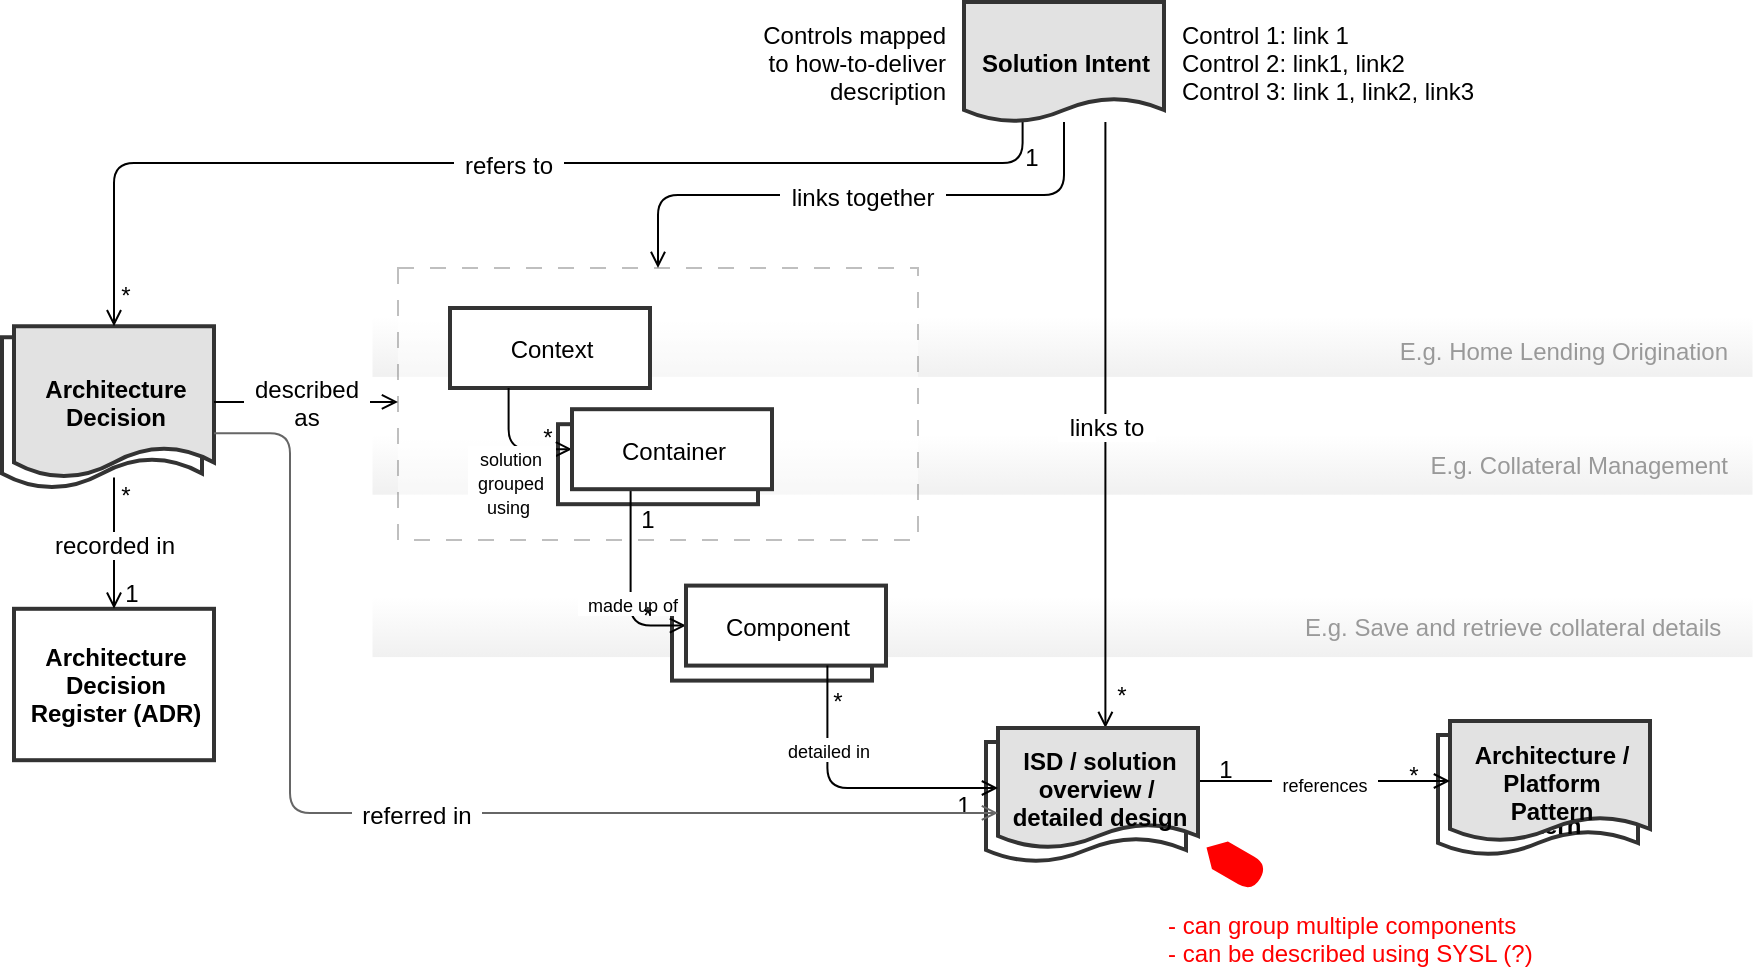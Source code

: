 <mxGraphModel background="#FFFFFF" grid="1" guides="1" style="default-style2"><root><mxCell id="0"/><mxCell id="7h4DgkoKuQko" parent="0" value="Layer 0"/><mxCell id="2" parent="7h4DgkoKuQko" style="shape=rect;shadow=0;strokeWidth=0;strokeColor=none;fillColor=#e2e2e2;gradientColor=#FFFFFF;gradientDirection=north;opacity=50.0;gliffyId=119;" vertex="1"><mxGeometry as="geometry" height="30.0" width="690.0" x="197.0" y="167.198"/></mxCell><mxCell id="3" parent="7h4DgkoKuQko" style="shape=rect;shadow=0;strokeWidth=0;strokeColor=none;fillColor=#e2e2e2;gradientColor=#FFFFFF;gradientDirection=north;opacity=50.0;gliffyId=120;" vertex="1"><mxGeometry as="geometry" height="30.0" width="690.0" x="197.0" y="226.099"/></mxCell><mxCell id="4" parent="7h4DgkoKuQko" style="shape=rect;shadow=0;strokeWidth=0;strokeColor=none;fillColor=#e2e2e2;gradientColor=#FFFFFF;gradientDirection=north;opacity=50.0;gliffyId=121;" vertex="1"><mxGeometry as="geometry" height="30.0" width="690.0" x="197.0" y="307.297"/></mxCell><mxCell id="5" parent="7h4DgkoKuQko" style="shape=rect;shadow=0;strokeWidth=1;fillColor=#ffffff;strokeColor=#666666;opacity=42.0;dashed=1;fixDash=1;dashPattern=8.0 8.0;gliffyId=76;" vertex="1"><mxGeometry as="geometry" height="136.0" width="260.0" x="210.0" y="143.0"/></mxCell><mxCell id="6" parent="7h4DgkoKuQko" style="shape=document;size=0.2;shadow=0;strokeWidth=2;fillColor=#FFFFFF;strokeColor=#333333;opacity=100.0;html=1;nl2Br=0;verticalAlign=middle;align=center;spacingLeft=8.0;spacingRight=6;whiteSpace=wrap;gliffyId=33;" value="&lt;div style='width: 93.0px;height:auto;word-break: break-word;line-height:1em;'&gt;&lt;div align=&quot;center&quot;&gt;&lt;span style=&quot;font-family:Arial;font-size:12px;text-decoration:none; line-height: 0;&quot;&gt;&lt;span style=&quot;text-decoration: none; line-height: 14px;&quot;&gt;Architecture Decision&lt;/span&gt;&lt;/span&gt;&lt;/div&gt;&lt;/div&gt;" vertex="1"><mxGeometry as="geometry" height="75.698" width="100.0" x="12.0" y="177.599"/></mxCell><mxCell id="7" parent="7h4DgkoKuQko" style="shape=rect;shadow=0;strokeWidth=2;fillColor=#FFFFFF;strokeColor=#333333;opacity=100.0;html=1;nl2Br=0;verticalAlign=middle;align=center;spacingLeft=8.0;spacingRight=6;whiteSpace=wrap;gliffyId=0;" value="&lt;div style='width: 93.0px;height:auto;word-break: break-word;line-height:1em;'&gt;&lt;div align=&quot;center&quot;&gt;&lt;span style=&quot;font-family:Arial;font-size:12px;text-decoration:none;font-weight:bold; line-height: 0;&quot;&gt;&lt;span style=&quot;text-decoration: none; line-height: 14px;&quot;&gt;Architecture Decision&lt;/span&gt;&lt;/span&gt;&lt;/div&gt;&lt;div align=&quot;center&quot;&gt;&lt;span style=&quot;font-weight: bold; line-height: 14px;&quot;&gt;Register (ADR)&lt;/span&gt;&lt;/div&gt;&lt;/div&gt;" vertex="1"><mxGeometry as="geometry" height="75.698" width="100.0" x="18.0" y="313.401"/></mxCell><mxCell id="8" parent="7h4DgkoKuQko" style="shape=document;size=0.2;shadow=0;strokeWidth=2;fillColor=#e2e2e2;strokeColor=#333333;opacity=100.0;html=1;nl2Br=0;verticalAlign=middle;align=center;spacingLeft=8.0;spacingRight=6;whiteSpace=wrap;gliffyId=2;" value="&lt;div style='width: 93.0px;height:auto;word-break: break-word;line-height:1em;'&gt;&lt;div align=&quot;center&quot;&gt;&lt;span style=&quot;font-family:Arial;font-size:12px;text-decoration:none;font-weight:bold; line-height: 0;&quot;&gt;&lt;span style=&quot;text-decoration: none; line-height: 14px;&quot;&gt;Architecture Decision&lt;/span&gt;&lt;/span&gt;&lt;/div&gt;&lt;/div&gt;" vertex="1"><mxGeometry as="geometry" height="75.698" width="100.0" x="18.0" y="172.099"/></mxCell><mxCell edge="1" id="9" parent="7h4DgkoKuQko" source="8" style="shape=filledEdge;strokeWidth=1;strokeColor=#000000;fillColor=none;startArrow=none;startFill=0;startSize=6;endArrow=open;endFill=0;endSize=6;rounded=1;html=1;nl2Br=0;gliffyId=5;edgeStyle=orthogonalEdgeStyle;" target="7"><mxGeometry as="geometry" height="73.679" relative="1" width="7.0"><Array as="points"><mxPoint x="68.0" y="247.797"/><mxPoint x="68.0" y="269.665"/><mxPoint x="68.0" y="291.533"/><mxPoint x="68.0" y="313.401"/></Array></mxGeometry></mxCell><mxCell id="10" parent="9" style="text;html=1;nl2Br=0;points=[];labelBackgroundColor=#FFFFFF;html=1;nl2Br=0;verticalAlign=middle;align=center;spacingLeft=0.0;spacingRight=0;gliffyId=30;" value="&lt;div style='width: 71.047px;height:auto;word-break: break-word;line-height:1em;'&gt;&lt;div align=&quot;center&quot;&gt;&lt;span style=&quot;font-family: Arial; font-size: 12px; line-height: 14px;&quot;&gt;recorded in&lt;/span&gt;&lt;/div&gt;&lt;/div&gt;" vertex="1"><mxGeometry as="geometry" relative="1"><mxPoint as="offset"/></mxGeometry></mxCell><mxCell id="11" parent="7h4DgkoKuQko" style="shape=rect;shadow=0;strokeWidth=2;fillColor=#FFFFFF;strokeColor=#333333;opacity=100.0;html=1;nl2Br=0;verticalAlign=middle;align=center;spacingLeft=8.0;spacingRight=6;whiteSpace=wrap;gliffyId=47;" value="&lt;div style='width: 93.0px;height:auto;word-break: break-word;line-height:1em;'&gt;&lt;div align=&quot;center&quot;&gt;&lt;span style=&quot;font-family:Arial;font-size:12px;text-decoration:none; line-height: 0;&quot;&gt;&lt;span style=&quot;text-decoration: none; line-height: 14px;&quot;&gt;Context&lt;/span&gt;&lt;/span&gt;&lt;/div&gt;&lt;/div&gt;" vertex="1"><mxGeometry as="geometry" height="40.0" width="100.0" x="236.0" y="163.0"/></mxCell><mxCell id="12" parent="7h4DgkoKuQko" style="shape=rect;shadow=0;strokeWidth=2;fillColor=#FFFFFF;strokeColor=#333333;opacity=100.0;html=1;nl2Br=0;verticalAlign=middle;align=center;spacingLeft=8.0;spacingRight=6;whiteSpace=wrap;gliffyId=51;" value="&lt;div style='width: 93.0px;height:auto;word-break: break-word;line-height:1em;'&gt;&lt;div align=&quot;center&quot;&gt;&lt;span style=&quot;font-family:Arial;font-size:12px;text-decoration:none; line-height: 0;&quot;&gt;&lt;span style=&quot;text-decoration: none; line-height: 14px;&quot;&gt;Container&lt;/span&gt;&lt;/span&gt;&lt;/div&gt;&lt;/div&gt;" vertex="1"><mxGeometry as="geometry" height="40.0" width="100.0" x="290.0" y="221.099"/></mxCell><mxCell id="13" parent="7h4DgkoKuQko" style="shape=rect;shadow=0;strokeWidth=2;fillColor=#FFFFFF;strokeColor=#333333;opacity=100.0;html=1;nl2Br=0;verticalAlign=middle;align=center;spacingLeft=8.0;spacingRight=6;whiteSpace=wrap;gliffyId=57;" value="&lt;div style='width: 93.0px;height:auto;word-break: break-word;line-height:1em;'&gt;&lt;div align=&quot;center&quot;&gt;&lt;span style=&quot;font-family: Arial; font-size: 12px; text-decoration: none; line-height: 14px;&quot;&gt;Component&lt;/span&gt;&lt;/div&gt;&lt;/div&gt;" vertex="1"><mxGeometry as="geometry" height="40.0" width="100.0" x="347.0" y="309.297"/></mxCell><mxCell edge="1" id="14" parent="7h4DgkoKuQko" source="8" style="shape=filledEdge;strokeWidth=1;strokeColor=#000000;fillColor=none;startArrow=none;startFill=0;startSize=6;endArrow=open;endFill=0;endSize=6;rounded=1;html=1;nl2Br=0;gliffyId=78;edgeStyle=orthogonalEdgeStyle;" target="5"><mxGeometry as="geometry" height="1.0" relative="1" width="125.0"><Array as="points"><mxPoint x="118.0" y="209.948"/><mxPoint x="148.669" y="209.948"/><mxPoint x="179.337" y="209.948"/><mxPoint x="210.006" y="209.948"/></Array></mxGeometry></mxCell><mxCell id="15" parent="14" style="text;html=1;nl2Br=0;points=[];labelBackgroundColor=#FFFFFF;html=1;nl2Br=0;verticalAlign=middle;align=center;spacingLeft=0.0;spacingRight=0;gliffyId=79;" value="&lt;div style='width: 63.031px;height:auto;word-break: break-word;line-height:1em;'&gt;&lt;div align=&quot;center&quot;&gt;&lt;span style=&quot;font-family: Arial; font-size: 12px; line-height: 14px;&quot;&gt;described&lt;/span&gt;&lt;/div&gt;&lt;div align=&quot;center&quot;&gt;&lt;span style=&quot;font-family: Arial; font-size: 12px; line-height: 14px;&quot;&gt;as&lt;/span&gt;&lt;/div&gt;&lt;/div&gt;" vertex="1"><mxGeometry as="geometry" relative="1"><mxPoint as="offset"/></mxGeometry></mxCell><mxCell edge="1" id="16" parent="7h4DgkoKuQko" source="37" style="shape=filledEdge;strokeWidth=1;strokeColor=#000000;fillColor=none;startArrow=none;startFill=0;startSize=6;endArrow=open;endFill=0;endSize=6;rounded=1;html=1;nl2Br=0;gliffyId=84;edgeStyle=orthogonalEdgeStyle;" target="5"><mxGeometry as="geometry" height="92.0" relative="1" width="8.0"><Array as="points"><mxPoint x="543.0" y="70.0"/><mxPoint x="543.0" y="106.5"/><mxPoint x="340.0" y="106.5"/><mxPoint x="340.0" y="143.0"/></Array></mxGeometry></mxCell><mxCell id="17" parent="16" style="text;html=1;nl2Br=0;points=[];labelBackgroundColor=#FFFFFF;html=1;nl2Br=0;verticalAlign=middle;align=center;spacingLeft=0.0;spacingRight=0;gliffyId=85;" value="&lt;div style='width: 82.375px;height:auto;word-break: break-word;line-height:1em;'&gt;&lt;div align=&quot;center&quot;&gt;&lt;span style=&quot;font-family: Arial; font-size: 12px; line-height: 14px;&quot;&gt;links together&lt;/span&gt;&lt;/div&gt;&lt;/div&gt;" vertex="1"><mxGeometry as="geometry" relative="1"><mxPoint as="offset"/></mxGeometry></mxCell><mxCell id="18" parent="7h4DgkoKuQko" style="text;html=1;nl2Br=0;html=1;nl2Br=0;verticalAlign=middle;align=right;spacingLeft=0.0;spacingRight=0;whiteSpace=wrap;gliffyId=90;" value="&lt;div style='width: 97.0px;height:auto;word-break: break-word;line-height:1em;'&gt;&lt;div align=&quot;right&quot;&gt;&lt;span style=&quot;font-family:Arial;font-size:12px; line-height: 0;&quot;&gt;&lt;span style=&quot;line-height: 14px;&quot;&gt;Controls mapped to how-to-deliver description&lt;/span&gt;&lt;/span&gt;&lt;/div&gt;&lt;/div&gt;" vertex="1"><mxGeometry as="geometry" height="42.0" width="100.0" x="386.0" y="19.0"/></mxCell><mxCell edge="1" id="19" parent="7h4DgkoKuQko" source="11" style="shape=filledEdge;strokeWidth=1;strokeColor=#000000;fillColor=none;startArrow=none;startFill=0;startSize=6;endArrow=open;endFill=0;endSize=6;rounded=1;html=1;nl2Br=0;gliffyId=91;edgeStyle=orthogonalEdgeStyle;" target="23"><mxGeometry as="geometry" height="57.0" relative="1" width="93.0"><Array as="points"><mxPoint x="265.289" y="203.0"/><mxPoint x="265.289" y="233.599"/><mxPoint x="297.0" y="233.599"/></Array></mxGeometry></mxCell><mxCell id="20" parent="19" style="text;html=1;nl2Br=0;points=[];labelBackgroundColor=#FFFFFF;html=1;nl2Br=0;verticalAlign=middle;align=center;spacingLeft=0.0;spacingRight=0;gliffyId=110;" value="&lt;div style='width: 44.031px;height:auto;word-break: break-word;line-height:1em;'&gt;&lt;div align=&quot;center&quot;&gt;&lt;span style=&quot;font-family: Arial; font-size: 9px; line-height: 10px;&quot;&gt;solution &lt;/span&gt;&lt;/div&gt;&lt;div align=&quot;center&quot;&gt;&lt;span style=&quot;font-family: Arial; font-size: 9px; line-height: 10px;&quot;&gt;grouped&lt;/span&gt;&lt;/div&gt;&lt;div align=&quot;center&quot;&gt;&lt;span style=&quot;font-family: Arial; font-size: 9px; line-height: 10px;&quot;&gt;using&amp;nbsp;&lt;/span&gt;&lt;/div&gt;&lt;/div&gt;" vertex="1"><mxGeometry as="geometry" relative="1" x="-0.18"><mxPoint as="offset" y="20.0"/></mxGeometry></mxCell><mxCell edge="1" id="21" parent="7h4DgkoKuQko" source="23" style="shape=filledEdge;strokeWidth=1;strokeColor=#000000;fillColor=none;startArrow=none;startFill=0;startSize=6;endArrow=open;endFill=0;endSize=6;rounded=1;html=1;nl2Br=0;gliffyId=92;edgeStyle=orthogonalEdgeStyle;" target="24"><mxGeometry as="geometry" height="73.0" relative="1" width="45.0"><Array as="points"><mxPoint x="326.289" y="253.599"/><mxPoint x="326.289" y="321.797"/><mxPoint x="354.0" y="321.797"/></Array></mxGeometry></mxCell><mxCell id="22" parent="21" style="text;html=1;nl2Br=0;points=[];labelBackgroundColor=#FFFFFF;html=1;nl2Br=0;verticalAlign=middle;align=center;spacingLeft=0.0;spacingRight=0;gliffyId=109;" value="&lt;div style='width: 56.031px;height:auto;word-break: break-word;line-height:1em;'&gt;&lt;div align=&quot;center&quot;&gt;&lt;span style=&quot;font-family: Arial; font-size: 9px; line-height: 10px;&quot;&gt;made up of&lt;/span&gt;&lt;/div&gt;&lt;/div&gt;" vertex="1"><mxGeometry as="geometry" relative="1" x="-0.251"><mxPoint as="offset" y="20.0"/></mxGeometry></mxCell><mxCell id="23" parent="7h4DgkoKuQko" style="shape=rect;shadow=0;strokeWidth=2;fillColor=#FFFFFF;strokeColor=#333333;opacity=100.0;html=1;nl2Br=0;verticalAlign=middle;align=center;spacingLeft=8.0;spacingRight=6;whiteSpace=wrap;gliffyId=94;" value="&lt;div style='width: 93.0px;height:auto;word-break: break-word;line-height:1em;'&gt;&lt;div align=&quot;center&quot;&gt;&lt;span style=&quot;font-family:Arial;font-size:12px;text-decoration:none; line-height: 0;&quot;&gt;&lt;span style=&quot;text-decoration: none; line-height: 14px;&quot;&gt;Container&lt;/span&gt;&lt;/span&gt;&lt;/div&gt;&lt;/div&gt;" vertex="1"><mxGeometry as="geometry" height="40.0" width="100.0" x="297.0" y="213.599"/></mxCell><mxCell id="24" parent="7h4DgkoKuQko" style="shape=rect;shadow=0;strokeWidth=2;fillColor=#FFFFFF;strokeColor=#333333;opacity=100.0;html=1;nl2Br=0;verticalAlign=middle;align=center;spacingLeft=8.0;spacingRight=6;whiteSpace=wrap;gliffyId=96;" value="&lt;div style='width: 93.0px;height:auto;word-break: break-word;line-height:1em;'&gt;&lt;div align=&quot;center&quot;&gt;&lt;span style=&quot;font-family: Arial; font-size: 12px; text-decoration: none; line-height: 14px;&quot;&gt;Component&lt;/span&gt;&lt;/div&gt;&lt;/div&gt;" vertex="1"><mxGeometry as="geometry" height="40.0" width="100.0" x="354.0" y="301.797"/></mxCell><mxCell edge="1" id="25" parent="7h4DgkoKuQko" source="37" style="shape=filledEdge;strokeWidth=1;strokeColor=#000000;fillColor=none;startArrow=none;startFill=0;startSize=6;endArrow=open;endFill=0;endSize=6;rounded=1;html=1;nl2Br=0;gliffyId=104;edgeStyle=orthogonalEdgeStyle;" target="41"><mxGeometry as="geometry" height="286.0" relative="1" width="44.0"><Array as="points"><mxPoint x="563.711" y="70.0"/><mxPoint x="563.711" y="171.008"/><mxPoint x="563.711" y="272.015"/><mxPoint x="563.711" y="373.023"/></Array></mxGeometry></mxCell><mxCell id="26" parent="25" style="text;html=1;nl2Br=0;points=[];labelBackgroundColor=#FFFFFF;html=1;nl2Br=0;verticalAlign=middle;align=center;spacingLeft=0.0;spacingRight=0;gliffyId=112;" value="&lt;div style='width: 48.359px;height:auto;word-break: break-word;line-height:1em;'&gt;&lt;div align=&quot;center&quot;&gt;&lt;span style=&quot;font-family: Arial; font-size: 12px; line-height: 14px;&quot;&gt;links to&lt;/span&gt;&lt;/div&gt;&lt;/div&gt;" vertex="1"><mxGeometry as="geometry" relative="1"><mxPoint as="offset"/></mxGeometry></mxCell><mxCell id="27" parent="7h4DgkoKuQko" style="text;html=1;nl2Br=0;html=1;nl2Br=0;verticalAlign=middle;align=right;spacingLeft=0.0;spacingRight=0;whiteSpace=wrap;gliffyId=105;" value="&lt;div style='width: 234.0px;height:auto;word-break: break-word;line-height:1em;'&gt;&lt;div align=&quot;right&quot;&gt;&lt;span style=&quot;font-family:Arial;font-size:12px;color:#999999; line-height: 0;&quot;&gt;&lt;span style=&quot;line-height: 14px;&quot;&gt;E.g. Home Lending Origination&lt;/span&gt;&lt;/span&gt;&lt;/div&gt;&lt;/div&gt;" vertex="1"><mxGeometry as="geometry" height="14.0" width="237.0" x="640.0" y="176.5"/></mxCell><mxCell id="28" parent="7h4DgkoKuQko" style="text;html=1;nl2Br=0;html=1;nl2Br=0;verticalAlign=middle;align=right;spacingLeft=0.0;spacingRight=0;whiteSpace=wrap;gliffyId=106;" value="&lt;div style='width: 234.0px;height:auto;word-break: break-word;line-height:1em;'&gt;&lt;div align=&quot;right&quot;&gt;&lt;span style=&quot;font-family:Arial;font-size:12px;color:#999999; line-height: 0;&quot;&gt;&lt;span style=&quot;line-height: 14px;&quot;&gt;E.g. Collateral Management&lt;/span&gt;&lt;/span&gt;&lt;/div&gt;&lt;/div&gt;" vertex="1"><mxGeometry as="geometry" height="14.0" width="237.0" x="640.0" y="234.099"/></mxCell><mxCell id="29" parent="7h4DgkoKuQko" style="text;html=1;nl2Br=0;html=1;nl2Br=0;verticalAlign=middle;align=right;spacingLeft=0.0;spacingRight=0;whiteSpace=wrap;gliffyId=107;" value="&lt;div style='width: 234.0px;height:auto;word-break: break-word;line-height:1em;'&gt;&lt;div align=&quot;right&quot;&gt;&lt;span style=&quot;font-family:Arial;font-size:12px;color:#999999; line-height: 0;&quot;&gt;&lt;span style=&quot;line-height: 14px;&quot;&gt;E.g. Save and retrieve collateral details&amp;nbsp;&lt;/span&gt;&lt;/span&gt;&lt;/div&gt;&lt;/div&gt;" vertex="1"><mxGeometry as="geometry" height="14.0" width="237.0" x="640.0" y="315.297"/></mxCell><mxCell id="30" parent="7h4DgkoKuQko" style="shape=display;size=0.25;shadow=0;strokeWidth=0;strokeColor=none;fillColor=#ff0000;opacity=100.0;rotation=30.0;gliffyId=133;" vertex="1"><mxGeometry as="geometry" height="16.0" width="31.0" x="611.923" y="432.25"/></mxCell><mxCell id="31" parent="7h4DgkoKuQko" style="text;html=1;nl2Br=0;html=1;nl2Br=0;verticalAlign=middle;align=left;spacingLeft=0.0;spacingRight=0;whiteSpace=wrap;gliffyId=135;" value="&lt;div style='width: 187.0px;height:auto;word-break: break-word;line-height:1em;'&gt;&lt;div align=&quot;left&quot;&gt;&lt;span style=&quot;font-family:Arial;font-size:12px;color:#ff0000; line-height: 0;&quot;&gt;&lt;span style=&quot;line-height: 14px;&quot;&gt;- can group multiple components&amp;nbsp;&lt;/span&gt;&lt;/span&gt;&lt;/div&gt;&lt;div align=&quot;left&quot;&gt;&lt;span style=&quot;font-family:Arial;font-size:12px;color:#ff0000; line-height: 0;&quot;&gt;&lt;span style=&quot;line-height: 14px;&quot;&gt;- can be described using SYSL (?)&lt;/span&gt;&lt;/span&gt;&lt;/div&gt;&lt;/div&gt;" vertex="1"><mxGeometry as="geometry" height="28.0" width="190.0" x="593.0" y="464.099"/></mxCell><mxCell id="32" parent="7h4DgkoKuQko" style="text;html=1;nl2Br=0;html=1;nl2Br=0;verticalAlign=middle;align=left;spacingLeft=0.0;spacingRight=0;whiteSpace=wrap;gliffyId=138;" value="&lt;div style='width: 167.0px;height:auto;word-break: break-word;line-height:1em;'&gt;&lt;div align=&quot;left&quot;&gt;&lt;span style=&quot;font-family:Arial;font-size:12px; line-height: 0;&quot;&gt;&lt;span style=&quot;line-height: 14px;&quot;&gt;Control 1: link 1&lt;/span&gt;&lt;/span&gt;&lt;/div&gt;&lt;div align=&quot;left&quot;&gt;&lt;span style=&quot;font-family:Arial;font-size:12px; line-height: 0;&quot;&gt;&lt;span style=&quot;line-height: 14px;&quot;&gt;Control 2: link1, link2&lt;/span&gt;&lt;/span&gt;&lt;/div&gt;&lt;div align=&quot;left&quot;&gt;&lt;span style=&quot;font-family:Arial;font-size:12px; line-height: 0;&quot;&gt;&lt;span style=&quot;line-height: 14px;&quot;&gt;Control 3: link 1, link2, link3&lt;/span&gt;&lt;/span&gt;&lt;/div&gt;&lt;/div&gt;" vertex="1"><mxGeometry as="geometry" height="42.0" width="170.0" x="600.0" y="19.0"/></mxCell><mxCell edge="1" id="33" parent="7h4DgkoKuQko" source="37" style="shape=filledEdge;strokeWidth=1;strokeColor=#000000;fillColor=none;startArrow=none;startFill=0;startSize=6;endArrow=open;endFill=0;endSize=6;rounded=1;html=1;nl2Br=0;gliffyId=139;edgeStyle=orthogonalEdgeStyle;" target="8"><mxGeometry as="geometry" height="174.0" relative="1" width="453.0"><Array as="points"><mxPoint x="522.289" y="70.0"/><mxPoint x="522.289" y="90.549"/><mxPoint x="68.0" y="90.549"/><mxPoint x="68.0" y="172.099"/></Array></mxGeometry></mxCell><mxCell id="34" parent="33" style="text;html=1;nl2Br=0;points=[];labelBackgroundColor=#FFFFFF;html=1;nl2Br=0;verticalAlign=middle;align=center;spacingLeft=0.0;spacingRight=0;gliffyId=140;" value="&lt;div style='width: 55.016px;height:auto;word-break: break-word;line-height:1em;'&gt;&lt;div align=&quot;center&quot;&gt;&lt;span style=&quot;font-family: Arial; font-size: 12px; line-height: 14px;&quot;&gt;refers to&lt;/span&gt;&lt;/div&gt;&lt;/div&gt;" vertex="1"><mxGeometry as="geometry" relative="1"><mxPoint as="offset"/></mxGeometry></mxCell><mxCell id="35" parent="7h4DgkoKuQko" style="shape=document;size=0.2;shadow=0;strokeWidth=2;fillColor=#FFFFFF;strokeColor=#333333;opacity=100.0;html=1;nl2Br=0;verticalAlign=middle;align=center;spacingLeft=8.0;spacingRight=6;whiteSpace=wrap;gliffyId=146;" value="&lt;div style='width: 93.0px;height:auto;word-break: break-word;line-height:1em;'&gt;&lt;div align=&quot;center&quot;&gt;&lt;span style=&quot;font-family:Arial;font-size:12px;text-decoration:none;font-weight:bold; line-height: 0;&quot;&gt;&lt;span style=&quot;text-decoration: none; line-height: 14px;&quot;&gt;Architecture / Platform Pattern&lt;/span&gt;&lt;/span&gt;&lt;/div&gt;&lt;/div&gt;" vertex="1"><mxGeometry as="geometry" height="60.0" width="100.0" x="730.0" y="376.5"/></mxCell><mxCell id="36" parent="7h4DgkoKuQko" style="shape=document;size=0.2;shadow=0;strokeWidth=2;fillColor=#e2e2e2;strokeColor=#333333;opacity=100.0;html=1;nl2Br=0;verticalAlign=middle;align=center;spacingLeft=8.0;spacingRight=6;whiteSpace=wrap;gliffyId=148;" value="&lt;div style='width: 93.0px;height:auto;word-break: break-word;line-height:1em;'&gt;&lt;div align=&quot;center&quot;&gt;&lt;span style=&quot;font-family:Arial;font-size:12px;text-decoration:none;font-weight:bold; line-height: 0;&quot;&gt;&lt;span style=&quot;text-decoration: none; line-height: 14px;&quot;&gt;Architecture / Platform Pattern&lt;/span&gt;&lt;/span&gt;&lt;/div&gt;&lt;/div&gt;" vertex="1"><mxGeometry as="geometry" height="60.0" width="100.0" x="736.0" y="369.5"/></mxCell><mxCell id="37" parent="7h4DgkoKuQko" style="shape=document;size=0.2;shadow=0;strokeWidth=2;fillColor=#e2e2e2;strokeColor=#333333;opacity=100.0;html=1;nl2Br=0;verticalAlign=middle;align=center;spacingLeft=8.0;spacingRight=6;whiteSpace=wrap;gliffyId=6;" value="&lt;div style='width: 93.0px;height:auto;word-break: break-word;line-height:1em;'&gt;&lt;div align=&quot;center&quot;&gt;&lt;span style=&quot;font-family:Arial;font-size:12px;text-decoration:none;font-weight:bold; line-height: 0;&quot;&gt;&lt;span style=&quot;text-decoration: none; line-height: 14px;&quot;&gt;Solution Intent&lt;/span&gt;&lt;/span&gt;&lt;/div&gt;&lt;/div&gt;" vertex="1"><mxGeometry as="geometry" height="60.0" width="100.0" x="493.0" y="10.0"/></mxCell><mxCell edge="1" id="38" parent="7h4DgkoKuQko" source="41" style="shape=filledEdge;strokeWidth=1;strokeColor=#000000;fillColor=none;startArrow=none;startFill=0;startSize=6;endArrow=open;endFill=0;endSize=6;rounded=1;html=1;nl2Br=0;gliffyId=152;edgeStyle=orthogonalEdgeStyle;" target="36"><mxGeometry as="geometry" height="1.0" relative="1" width="123.0"><Array as="points"><mxPoint x="609.951" y="399.5"/><mxPoint x="651.968" y="399.5"/><mxPoint x="693.984" y="399.5"/><mxPoint x="736.0" y="399.5"/></Array></mxGeometry></mxCell><mxCell id="39" parent="38" style="text;html=1;nl2Br=0;points=[];labelBackgroundColor=#FFFFFF;html=1;nl2Br=0;verticalAlign=middle;align=center;spacingLeft=0.0;spacingRight=0;gliffyId=153;" value="&lt;div style='width: 53.531px;height:auto;word-break: break-word;line-height:1em;'&gt;&lt;div align=&quot;center&quot;&gt;&lt;span style=&quot;font-family: Arial; font-size: 9px; line-height: 10px;&quot;&gt;references&lt;/span&gt;&lt;/div&gt;&lt;/div&gt;" vertex="1"><mxGeometry as="geometry" relative="1"><mxPoint as="offset"/></mxGeometry></mxCell><mxCell id="40" parent="7h4DgkoKuQko" style="shape=document;size=0.2;shadow=0;strokeWidth=2;fillColor=#FFFFFF;strokeColor=#333333;opacity=100.0;html=1;nl2Br=0;verticalAlign=middle;align=center;spacingLeft=8.0;spacingRight=6;whiteSpace=wrap;gliffyId=155;" value="&lt;div style='width: 93.0px;height:auto;word-break: break-word;line-height:1em;'&gt;&lt;div align=&quot;center&quot;&gt;&lt;span style=&quot;font-family:Arial;font-size:12px;text-decoration:none;font-weight:bold; line-height: 0;&quot;&gt;&lt;span style=&quot;text-decoration: none; line-height: 14px;&quot;&gt;ISD / detailed design&lt;/span&gt;&lt;/span&gt;&lt;/div&gt;&lt;/div&gt;" vertex="1"><mxGeometry as="geometry" height="60.0" width="100.0" x="504.0" y="380.0"/></mxCell><mxCell id="41" parent="7h4DgkoKuQko" style="shape=document;size=0.2;shadow=0;strokeWidth=2;fillColor=#e2e2e2;strokeColor=#333333;opacity=100.0;html=1;nl2Br=0;verticalAlign=middle;align=center;spacingLeft=8.0;spacingRight=6;whiteSpace=wrap;gliffyId=62;" value="&lt;div style='width: 93.0px;height:auto;word-break: break-word;line-height:1em;'&gt;&lt;div align=&quot;center&quot;&gt;&lt;span style=&quot;font-family:Arial;font-size:12px;text-decoration:none;font-weight:bold; line-height: 0;&quot;&gt;&lt;span style=&quot;text-decoration: none; line-height: 14px;&quot;&gt;ISD / solution overview /&amp;nbsp;&lt;/span&gt;&lt;/span&gt;&lt;/div&gt;&lt;div align=&quot;center&quot;&gt;&lt;span style=&quot;font-weight: bold; line-height: 14px;&quot;&gt;detailed design&lt;/span&gt;&lt;/div&gt;&lt;/div&gt;" vertex="1"><mxGeometry as="geometry" height="60.0" width="100.0" x="510.0" y="373.0"/></mxCell><mxCell id="42" parent="7h4DgkoKuQko" style="text;html=1;nl2Br=0;html=1;nl2Br=0;verticalAlign=middle;align=center;spacingLeft=0.0;spacingRight=0;whiteSpace=wrap;gliffyId=158;" value="&lt;div style='width: 21.0px;height:auto;word-break: break-word;line-height:1em;'&gt;&lt;div align=&quot;center&quot;&gt;&lt;span style=&quot;font-family:Arial;font-size:12px; line-height: 0;&quot;&gt;&lt;span style=&quot;line-height: 14px;&quot;&gt;1&lt;/span&gt;&lt;/span&gt;&lt;/div&gt;&lt;/div&gt;" vertex="1"><mxGeometry as="geometry" height="14.0" width="24.0" x="481.0" y="404.0"/></mxCell><mxCell id="43" parent="7h4DgkoKuQko" style="text;html=1;nl2Br=0;html=1;nl2Br=0;verticalAlign=middle;align=center;spacingLeft=0.0;spacingRight=0;whiteSpace=wrap;gliffyId=159;" value="&lt;div style='width: 21.0px;height:auto;word-break: break-word;line-height:1em;'&gt;&lt;div align=&quot;center&quot;&gt;&lt;span style=&quot;font-family: Arial; font-size: 12px; line-height: 14px;&quot;&gt;*&lt;/span&gt;&lt;/div&gt;&lt;/div&gt;" vertex="1"><mxGeometry as="geometry" height="14.0" width="24.0" x="560.0" y="349.297"/></mxCell><mxCell id="44" parent="7h4DgkoKuQko" style="text;html=1;nl2Br=0;html=1;nl2Br=0;verticalAlign=middle;align=center;spacingLeft=0.0;spacingRight=0;whiteSpace=wrap;gliffyId=161;" value="&lt;div style='width: 21.0px;height:auto;word-break: break-word;line-height:1em;'&gt;&lt;div align=&quot;center&quot;&gt;&lt;span style=&quot;font-family:Arial;font-size:12px; line-height: 0;&quot;&gt;&lt;span style=&quot;line-height: 14px;&quot;&gt;1&lt;/span&gt;&lt;/span&gt;&lt;/div&gt;&lt;/div&gt;" vertex="1"><mxGeometry as="geometry" height="14.0" width="24.0" x="515.0" y="80.0"/></mxCell><mxCell id="45" parent="7h4DgkoKuQko" style="text;html=1;nl2Br=0;html=1;nl2Br=0;verticalAlign=middle;align=center;spacingLeft=0.0;spacingRight=0;whiteSpace=wrap;gliffyId=162;" value="&lt;div style='width: 21.0px;height:auto;word-break: break-word;line-height:1em;'&gt;&lt;div align=&quot;center&quot;&gt;&lt;span style=&quot;font-family: Arial; font-size: 12px; line-height: 14px;&quot;&gt;*&lt;/span&gt;&lt;/div&gt;&lt;/div&gt;" vertex="1"><mxGeometry as="geometry" height="14.0" width="24.0" x="62.0" y="149.0"/></mxCell><mxCell id="46" parent="7h4DgkoKuQko" style="text;html=1;nl2Br=0;html=1;nl2Br=0;verticalAlign=middle;align=center;spacingLeft=0.0;spacingRight=0;whiteSpace=wrap;gliffyId=163;" value="&lt;div style='width: 21.0px;height:auto;word-break: break-word;line-height:1em;'&gt;&lt;div align=&quot;center&quot;&gt;&lt;span style=&quot;font-family:Arial;font-size:12px; line-height: 0;&quot;&gt;&lt;span style=&quot;line-height: 14px;&quot;&gt;1&lt;/span&gt;&lt;/span&gt;&lt;/div&gt;&lt;/div&gt;" vertex="1"><mxGeometry as="geometry" height="14.0" width="24.0" x="65.0" y="297.797"/></mxCell><mxCell id="47" parent="7h4DgkoKuQko" style="text;html=1;nl2Br=0;html=1;nl2Br=0;verticalAlign=middle;align=center;spacingLeft=0.0;spacingRight=0;whiteSpace=wrap;gliffyId=164;" value="&lt;div style='width: 21.0px;height:auto;word-break: break-word;line-height:1em;'&gt;&lt;div align=&quot;center&quot;&gt;&lt;span style=&quot;font-family: Arial; font-size: 12px; line-height: 14px;&quot;&gt;*&lt;/span&gt;&lt;/div&gt;&lt;/div&gt;" vertex="1"><mxGeometry as="geometry" height="14.0" width="24.0" x="62.0" y="249.099"/></mxCell><mxCell id="48" parent="7h4DgkoKuQko" style="text;html=1;nl2Br=0;html=1;nl2Br=0;verticalAlign=middle;align=center;spacingLeft=0.0;spacingRight=0;whiteSpace=wrap;gliffyId=167;" value="&lt;div style='width: 21.0px;height:auto;word-break: break-word;line-height:1em;'&gt;&lt;div align=&quot;center&quot;&gt;&lt;span style=&quot;font-family:Arial;font-size:12px; line-height: 0;&quot;&gt;&lt;span style=&quot;line-height: 14px;&quot;&gt;1&lt;/span&gt;&lt;/span&gt;&lt;/div&gt;&lt;/div&gt;" vertex="1"><mxGeometry as="geometry" height="14.0" width="24.0" x="612.0" y="386.0"/></mxCell><mxCell id="49" parent="7h4DgkoKuQko" style="text;html=1;nl2Br=0;html=1;nl2Br=0;verticalAlign=middle;align=center;spacingLeft=0.0;spacingRight=0;whiteSpace=wrap;gliffyId=168;" value="&lt;div style='width: 21.0px;height:auto;word-break: break-word;line-height:1em;'&gt;&lt;div align=&quot;center&quot;&gt;&lt;span style=&quot;font-family: Arial; font-size: 12px; line-height: 14px;&quot;&gt;*&lt;/span&gt;&lt;/div&gt;&lt;/div&gt;" vertex="1"><mxGeometry as="geometry" height="14.0" width="24.0" x="706.0" y="389.0"/></mxCell><mxCell edge="1" id="50" parent="7h4DgkoKuQko" source="24" style="shape=filledEdge;strokeWidth=1;strokeColor=#000000;fillColor=none;startArrow=none;startFill=0;startSize=6;endArrow=open;endFill=0;endSize=6;rounded=1;html=1;nl2Br=0;gliffyId=73;edgeStyle=orthogonalEdgeStyle;" target="41"><mxGeometry as="geometry" height="41.0" relative="1" width="4.0"><Array as="points"><mxPoint x="424.711" y="341.797"/><mxPoint x="424.711" y="403.0"/><mxPoint x="510.0" y="403.0"/></Array></mxGeometry></mxCell><mxCell id="51" parent="50" style="text;html=1;nl2Br=0;points=[];labelBackgroundColor=#FFFFFF;html=1;nl2Br=0;verticalAlign=middle;align=center;spacingLeft=0.0;spacingRight=0;gliffyId=81;" value="&lt;div style='width: 52.047px;height:auto;word-break: break-word;line-height:1em;'&gt;&lt;div align=&quot;center&quot;&gt;&lt;span style=&quot;font-family: Arial; font-size: 9px; line-height: 10px;&quot;&gt;detailed in&lt;/span&gt;&lt;/div&gt;&lt;/div&gt;" vertex="1"><mxGeometry as="geometry" relative="1" x="-0.446"><mxPoint as="offset"/></mxGeometry></mxCell><mxCell id="52" parent="7h4DgkoKuQko" style="text;html=1;nl2Br=0;html=1;nl2Br=0;verticalAlign=middle;align=center;spacingLeft=0.0;spacingRight=0;whiteSpace=wrap;gliffyId=170;" value="&lt;div style='width: 21.0px;height:auto;word-break: break-word;line-height:1em;'&gt;&lt;div align=&quot;center&quot;&gt;&lt;span style=&quot;font-family: Arial; font-size: 12px; line-height: 14px;&quot;&gt;*&lt;/span&gt;&lt;/div&gt;&lt;/div&gt;" vertex="1"><mxGeometry as="geometry" height="14.0" width="24.0" x="418.0" y="352.297"/></mxCell><mxCell id="53" parent="7h4DgkoKuQko" style="text;html=1;nl2Br=0;html=1;nl2Br=0;verticalAlign=middle;align=center;spacingLeft=0.0;spacingRight=0;whiteSpace=wrap;gliffyId=173;" value="&lt;div style='width: 21.0px;height:auto;word-break: break-word;line-height:1em;'&gt;&lt;div align=&quot;center&quot;&gt;&lt;span style=&quot;font-family:Arial;font-size:12px; line-height: 0;&quot;&gt;&lt;span style=&quot;line-height: 14px;&quot;&gt;1&lt;/span&gt;&lt;/span&gt;&lt;/div&gt;&lt;/div&gt;" vertex="1"><mxGeometry as="geometry" height="14.0" width="24.0" x="323.0" y="261.099"/></mxCell><mxCell id="54" parent="7h4DgkoKuQko" style="text;html=1;nl2Br=0;html=1;nl2Br=0;verticalAlign=middle;align=center;spacingLeft=0.0;spacingRight=0;whiteSpace=wrap;gliffyId=174;" value="&lt;div style='width: 21.0px;height:auto;word-break: break-word;line-height:1em;'&gt;&lt;div align=&quot;center&quot;&gt;&lt;span style=&quot;font-family: Arial; font-size: 12px; line-height: 14px;&quot;&gt;*&lt;/span&gt;&lt;/div&gt;&lt;/div&gt;" vertex="1"><mxGeometry as="geometry" height="14.0" width="24.0" x="323.0" y="309.297"/></mxCell><mxCell id="55" parent="7h4DgkoKuQko" style="text;html=1;nl2Br=0;html=1;nl2Br=0;verticalAlign=middle;align=center;spacingLeft=0.0;spacingRight=0;whiteSpace=wrap;gliffyId=176;" value="&lt;div style='width: 21.0px;height:auto;word-break: break-word;line-height:1em;'&gt;&lt;div align=&quot;center&quot;&gt;&lt;span style=&quot;font-family: Arial; font-size: 12px; line-height: 14px;&quot;&gt;*&lt;/span&gt;&lt;/div&gt;&lt;/div&gt;" vertex="1"><mxGeometry as="geometry" height="14.0" width="24.0" x="273.0" y="220.099"/></mxCell><mxCell edge="1" id="56" parent="7h4DgkoKuQko" source="8" style="shape=filledEdge;strokeWidth=1;strokeColor=#666666;fillColor=none;startArrow=none;startFill=0;startSize=6;endArrow=open;endFill=0;endSize=6;rounded=1;html=1;nl2Br=0;gliffyId=177;edgeStyle=orthogonalEdgeStyle;" target="41"><mxGeometry as="geometry" height="191.0" relative="1" width="385.0"><Array as="points"><mxPoint x="118.0" y="225.625"/><mxPoint x="156.0" y="225.625"/><mxPoint x="156.0" y="415.426"/><mxPoint x="510.0" y="415.426"/></Array></mxGeometry></mxCell><mxCell id="57" parent="56" style="text;html=1;nl2Br=0;points=[];labelBackgroundColor=#FFFFFF;html=1;nl2Br=0;verticalAlign=middle;align=center;spacingLeft=0.0;spacingRight=0;gliffyId=178;" value="&lt;div style='width: 65.703px;height:auto;word-break: break-word;line-height:1em;'&gt;&lt;div align=&quot;center&quot;&gt;&lt;span style=&quot;font-family: Arial; font-size: 12px; line-height: 14px;&quot;&gt;referred in&lt;/span&gt;&lt;/div&gt;&lt;/div&gt;" vertex="1"><mxGeometry as="geometry" relative="1"><mxPoint as="offset"/></mxGeometry></mxCell></root></mxGraphModel>